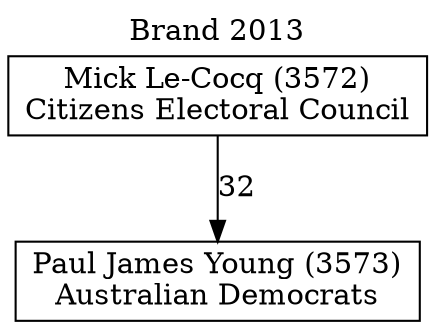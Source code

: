 // House preference flow
digraph "Paul James Young (3573)_Brand_2013" {
	graph [label="Brand 2013" labelloc=t mclimit=10]
	node [shape=box]
	"Paul James Young (3573)" [label="Paul James Young (3573)
Australian Democrats"]
	"Mick Le-Cocq (3572)" [label="Mick Le-Cocq (3572)
Citizens Electoral Council"]
	"Mick Le-Cocq (3572)" -> "Paul James Young (3573)" [label=32]
}
